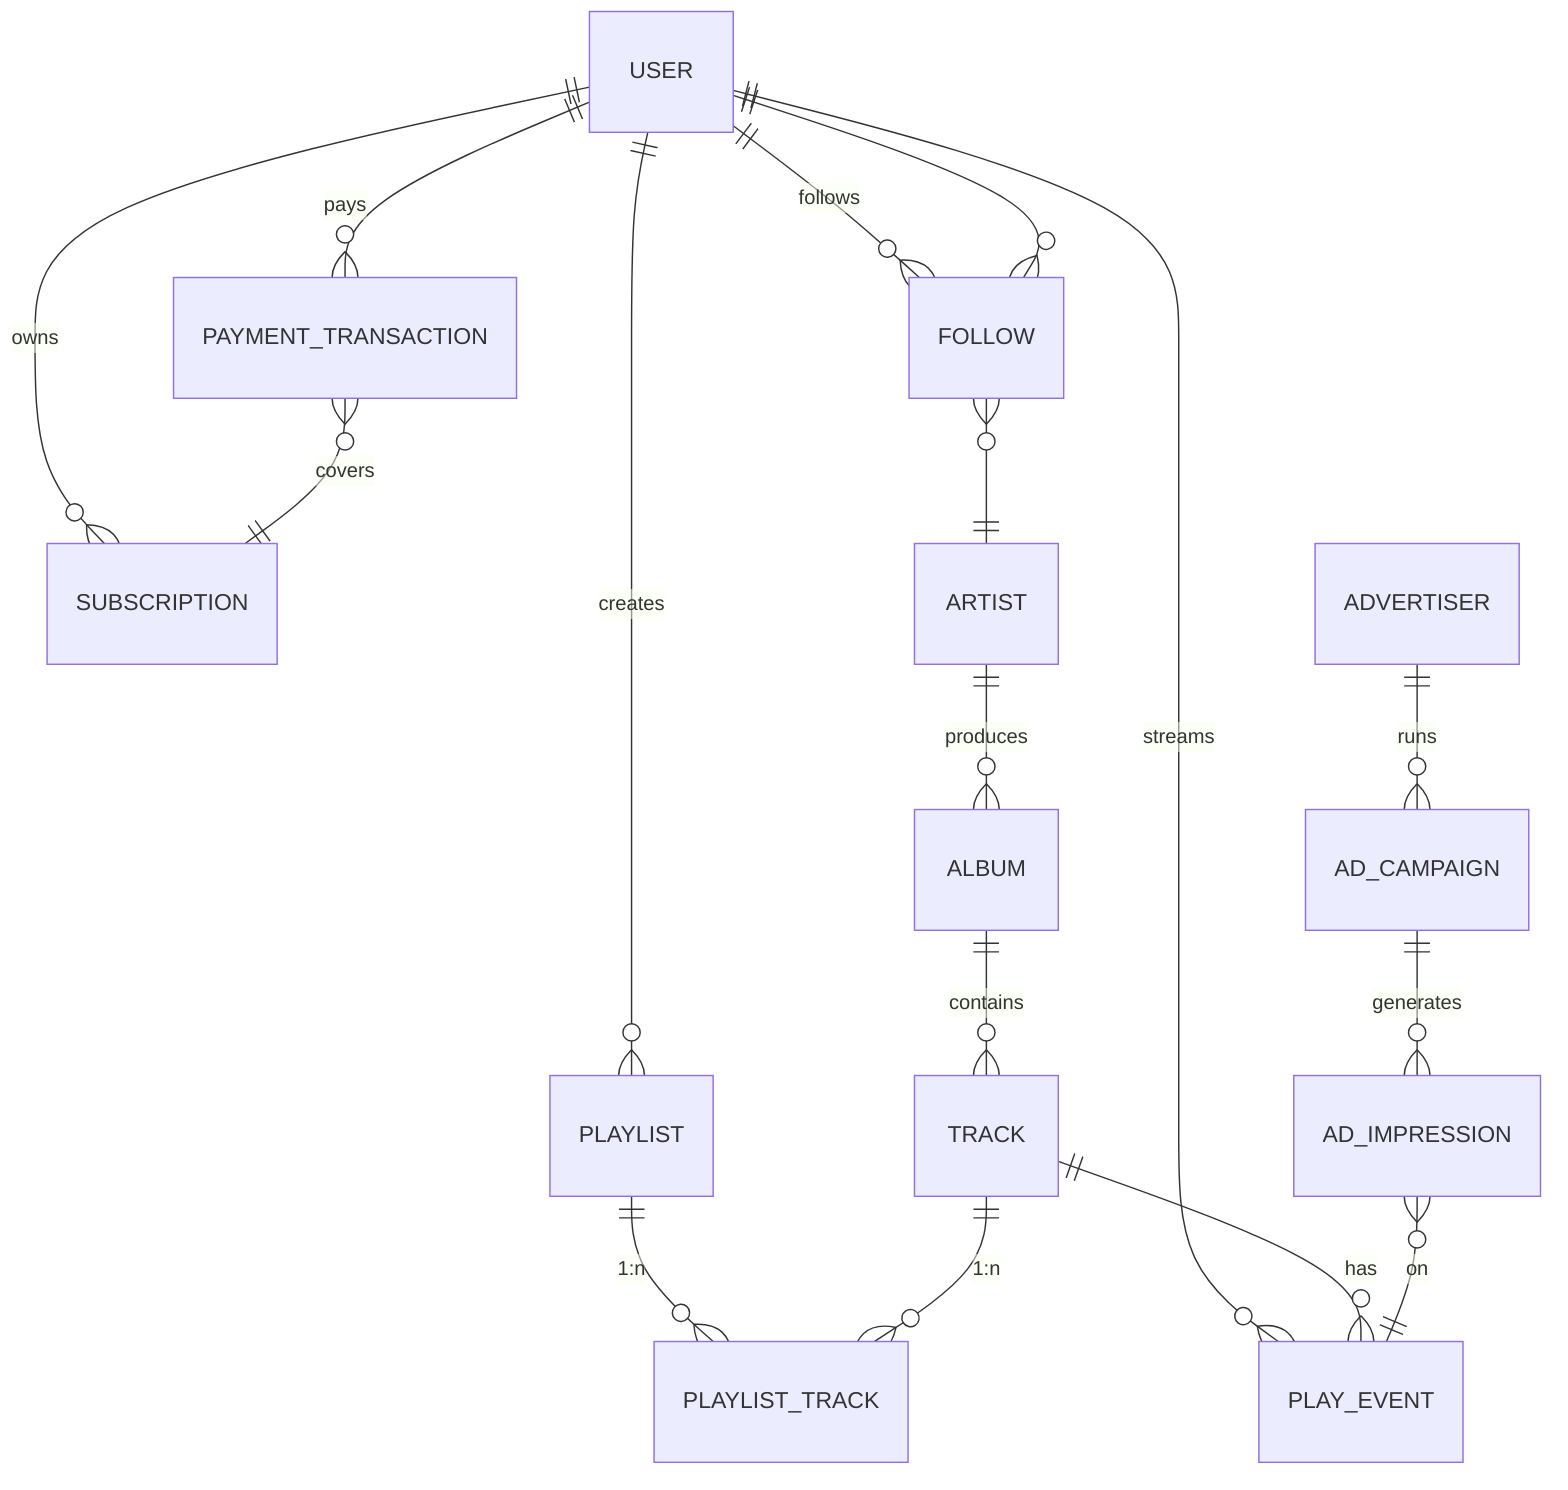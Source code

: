 erDiagram
  USER ||--o{ SUBSCRIPTION : owns
  USER ||--o{ PLAYLIST : creates
  PLAYLIST ||--o{ PLAYLIST_TRACK : "1:n"
  TRACK ||--o{ PLAYLIST_TRACK : "1:n"
  USER ||--o{ PLAY_EVENT : streams
  TRACK ||--o{ PLAY_EVENT : "has"
  USER ||--o{ FOLLOW : follows
  FOLLOW }o--|| USER : ""
  FOLLOW }o--|| ARTIST : ""
  ARTIST ||--o{ ALBUM : produces
  ALBUM ||--o{ TRACK : contains
  USER ||--o{ PAYMENT_TRANSACTION : pays
  PAYMENT_TRANSACTION }o--|| SUBSCRIPTION : covers
  ADVERTISER ||--o{ AD_CAMPAIGN : runs
  AD_CAMPAIGN ||--o{ AD_IMPRESSION : generates
  AD_IMPRESSION }o--|| PLAY_EVENT : on